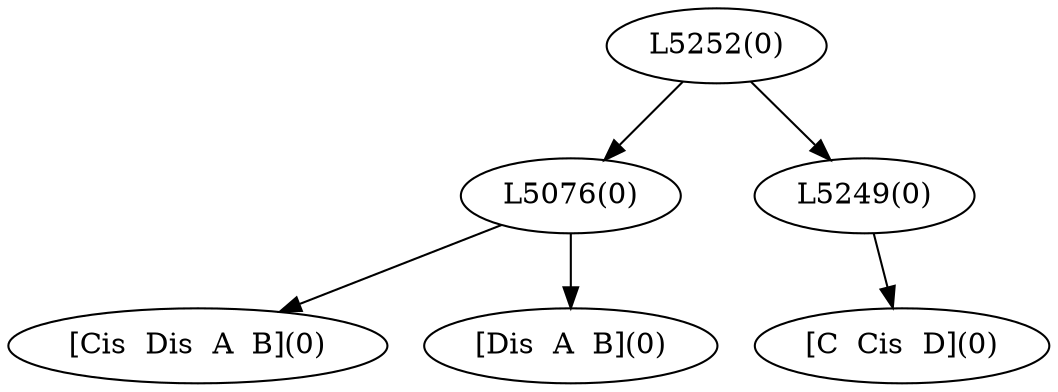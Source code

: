 digraph sample{
"L5076(0)"->"[Cis  Dis  A  B](0)"
"L5076(0)"->"[Dis  A  B](0)"
"L5249(0)"->"[C  Cis  D](0)"
"L5252(0)"->"L5076(0)"
"L5252(0)"->"L5249(0)"
{rank = min; "L5252(0)"}
{rank = same; "L5076(0)"; "L5249(0)";}
{rank = max; "[C  Cis  D](0)"; "[Cis  Dis  A  B](0)"; "[Dis  A  B](0)";}
}